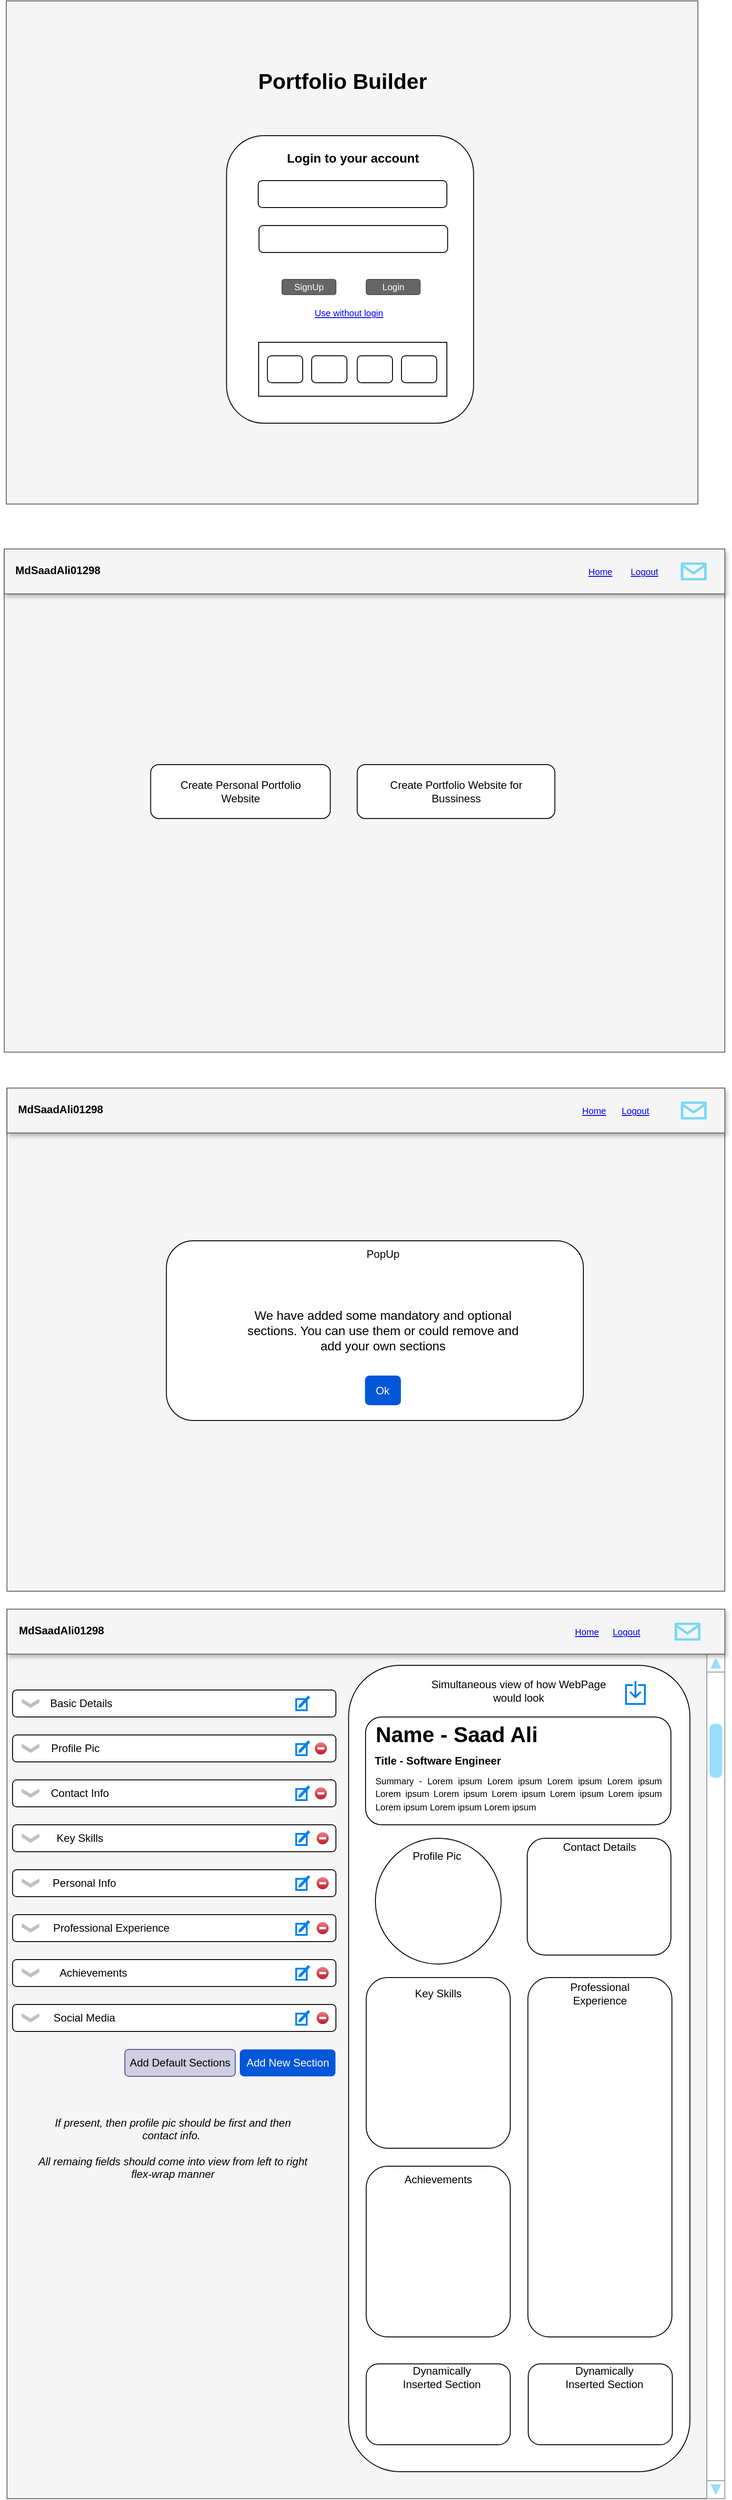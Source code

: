 <mxfile version="24.1.0" type="device">
  <diagram name="Page-1" id="J-xyRDpSQaDajEKg1XRO">
    <mxGraphModel dx="1235" dy="731" grid="1" gridSize="10" guides="1" tooltips="1" connect="1" arrows="1" fold="1" page="1" pageScale="1" pageWidth="850" pageHeight="1100" math="0" shadow="0">
      <root>
        <mxCell id="0" />
        <mxCell id="1" parent="0" />
        <mxCell id="PN313HlrkSRRM4UQ_ses-6" value="" style="rounded=0;whiteSpace=wrap;html=1;fillColor=#f5f5f5;fontColor=#333333;strokeColor=#666666;" parent="1" vertex="1">
          <mxGeometry x="40" y="80" width="770" height="560" as="geometry" />
        </mxCell>
        <mxCell id="Z22yu7aILcNTpMCR62UF-1" value="" style="rounded=1;whiteSpace=wrap;html=1;" parent="1" vertex="1">
          <mxGeometry x="285.26" y="230" width="275" height="320" as="geometry" />
        </mxCell>
        <mxCell id="Z22yu7aILcNTpMCR62UF-3" value="Portfolio Builder" style="text;strokeColor=none;fillColor=none;html=1;fontSize=24;fontStyle=1;verticalAlign=middle;align=center;" parent="1" vertex="1">
          <mxGeometry x="364.37" y="150" width="100" height="40" as="geometry" />
        </mxCell>
        <mxCell id="Z22yu7aILcNTpMCR62UF-4" value="" style="rounded=1;whiteSpace=wrap;html=1;" parent="1" vertex="1">
          <mxGeometry x="320.5" y="280" width="210" height="30" as="geometry" />
        </mxCell>
        <mxCell id="Z22yu7aILcNTpMCR62UF-5" value="" style="rounded=1;whiteSpace=wrap;html=1;" parent="1" vertex="1">
          <mxGeometry x="321.37" y="330" width="210" height="30" as="geometry" />
        </mxCell>
        <mxCell id="Z22yu7aILcNTpMCR62UF-6" value="" style="rounded=0;whiteSpace=wrap;html=1;" parent="1" vertex="1">
          <mxGeometry x="321" y="460" width="209.5" height="60" as="geometry" />
        </mxCell>
        <mxCell id="Z22yu7aILcNTpMCR62UF-7" value="Login" style="rounded=1;html=1;shadow=0;dashed=0;whiteSpace=wrap;fontSize=10;fillColor=#666666;align=center;strokeColor=#4D4D4D;fontColor=#ffffff;" parent="1" vertex="1">
          <mxGeometry x="440.75" y="390" width="60" height="16.88" as="geometry" />
        </mxCell>
        <mxCell id="PN313HlrkSRRM4UQ_ses-1" value="&lt;font style=&quot;font-size: 14px;&quot;&gt;&lt;b&gt;Login to your account&lt;/b&gt;&lt;/font&gt;" style="text;html=1;align=center;verticalAlign=middle;whiteSpace=wrap;rounded=0;" parent="1" vertex="1">
          <mxGeometry x="340.75" y="240" width="170" height="30" as="geometry" />
        </mxCell>
        <mxCell id="PN313HlrkSRRM4UQ_ses-2" value="" style="rounded=1;whiteSpace=wrap;html=1;" parent="1" vertex="1">
          <mxGeometry x="330.75" y="475" width="39.25" height="30" as="geometry" />
        </mxCell>
        <mxCell id="PN313HlrkSRRM4UQ_ses-3" value="" style="rounded=1;whiteSpace=wrap;html=1;" parent="1" vertex="1">
          <mxGeometry x="380" y="475" width="39.25" height="30" as="geometry" />
        </mxCell>
        <mxCell id="PN313HlrkSRRM4UQ_ses-4" value="" style="rounded=1;whiteSpace=wrap;html=1;" parent="1" vertex="1">
          <mxGeometry x="430.75" y="475" width="39.25" height="30" as="geometry" />
        </mxCell>
        <mxCell id="PN313HlrkSRRM4UQ_ses-5" value="" style="rounded=1;whiteSpace=wrap;html=1;" parent="1" vertex="1">
          <mxGeometry x="480" y="475" width="39.25" height="30" as="geometry" />
        </mxCell>
        <mxCell id="PN313HlrkSRRM4UQ_ses-7" value="" style="rounded=0;whiteSpace=wrap;html=1;fillColor=#f5f5f5;fontColor=#333333;strokeColor=#666666;" parent="1" vertex="1">
          <mxGeometry x="37.75" y="690" width="802.25" height="560" as="geometry" />
        </mxCell>
        <mxCell id="PN313HlrkSRRM4UQ_ses-13" value="" style="rounded=1;whiteSpace=wrap;html=1;" parent="1" vertex="1">
          <mxGeometry x="200.75" y="930" width="200" height="60" as="geometry" />
        </mxCell>
        <mxCell id="PN313HlrkSRRM4UQ_ses-14" value="" style="rounded=1;whiteSpace=wrap;html=1;" parent="1" vertex="1">
          <mxGeometry x="430.75" y="930" width="220" height="60" as="geometry" />
        </mxCell>
        <mxCell id="PN313HlrkSRRM4UQ_ses-15" value="Create Personal Portfolio Website" style="text;html=1;align=center;verticalAlign=middle;whiteSpace=wrap;rounded=0;" parent="1" vertex="1">
          <mxGeometry x="215.75" y="945" width="170" height="30" as="geometry" />
        </mxCell>
        <mxCell id="PN313HlrkSRRM4UQ_ses-16" value="Create Portfolio Website for Bussiness" style="text;html=1;align=center;verticalAlign=middle;whiteSpace=wrap;rounded=0;" parent="1" vertex="1">
          <mxGeometry x="455.75" y="945" width="170" height="30" as="geometry" />
        </mxCell>
        <mxCell id="PN313HlrkSRRM4UQ_ses-17" value="" style="rounded=0;whiteSpace=wrap;html=1;fillColor=#f5f5f5;fontColor=#333333;strokeColor=#666666;" parent="1" vertex="1">
          <mxGeometry x="40.75" y="1290" width="799.25" height="560" as="geometry" />
        </mxCell>
        <mxCell id="PN313HlrkSRRM4UQ_ses-19" value="" style="rounded=1;whiteSpace=wrap;html=1;" parent="1" vertex="1">
          <mxGeometry x="218.25" y="1460" width="464.25" height="200" as="geometry" />
        </mxCell>
        <mxCell id="PN313HlrkSRRM4UQ_ses-20" value="&lt;font style=&quot;font-size: 14px;&quot;&gt;We have added some mandatory and optional sections. You can use them or could remove and add your own sections&lt;/font&gt;" style="text;html=1;align=center;verticalAlign=middle;whiteSpace=wrap;rounded=0;" parent="1" vertex="1">
          <mxGeometry x="293.94" y="1530" width="330.87" height="60" as="geometry" />
        </mxCell>
        <mxCell id="PN313HlrkSRRM4UQ_ses-21" value="Ok" style="rounded=1;fillColor=#0057D8;strokeColor=none;html=1;whiteSpace=wrap;fontColor=#ffffff;align=center;verticalAlign=middle;fontStyle=0;fontSize=12;sketch=0;" parent="1" vertex="1">
          <mxGeometry x="439.38" y="1610" width="40" height="33" as="geometry" />
        </mxCell>
        <mxCell id="PN313HlrkSRRM4UQ_ses-23" value="" style="rounded=0;whiteSpace=wrap;html=1;fillColor=#f5f5f5;strokeColor=#666666;gradientDirection=east;glass=0;fontColor=#333333;" parent="1" vertex="1">
          <mxGeometry x="40.75" y="1870" width="799.25" height="990" as="geometry" />
        </mxCell>
        <mxCell id="PN313HlrkSRRM4UQ_ses-25" value="PopUp" style="text;html=1;align=center;verticalAlign=middle;whiteSpace=wrap;rounded=0;" parent="1" vertex="1">
          <mxGeometry x="430.75" y="1470" width="57.25" height="10" as="geometry" />
        </mxCell>
        <mxCell id="PN313HlrkSRRM4UQ_ses-26" value="" style="rounded=1;whiteSpace=wrap;html=1;" parent="1" vertex="1">
          <mxGeometry x="421.13" y="1932.5" width="380" height="897.5" as="geometry" />
        </mxCell>
        <mxCell id="PN313HlrkSRRM4UQ_ses-27" value="Simultaneous view of how WebPage would look" style="text;html=1;align=center;verticalAlign=middle;whiteSpace=wrap;rounded=0;" parent="1" vertex="1">
          <mxGeometry x="509.63" y="1945.5" width="200.75" height="30" as="geometry" />
        </mxCell>
        <mxCell id="PN313HlrkSRRM4UQ_ses-29" value="" style="rounded=1;whiteSpace=wrap;html=1;" parent="1" vertex="1">
          <mxGeometry x="47" y="2010" width="360" height="30" as="geometry" />
        </mxCell>
        <mxCell id="PN313HlrkSRRM4UQ_ses-30" value="" style="html=1;verticalLabelPosition=bottom;labelBackgroundColor=#ffffff;verticalAlign=top;shadow=0;dashed=0;strokeWidth=2;shape=mxgraph.ios7.misc.expand;fillColor=#c0c0c0;direction=west;" parent="1" vertex="1">
          <mxGeometry x="57" y="2020" width="20" height="10" as="geometry" />
        </mxCell>
        <mxCell id="PN313HlrkSRRM4UQ_ses-31" value="" style="html=1;verticalLabelPosition=bottom;align=center;labelBackgroundColor=#ffffff;verticalAlign=top;strokeWidth=2;strokeColor=#0080F0;shadow=0;dashed=0;shape=mxgraph.ios7.icons.compose;" parent="1" vertex="1">
          <mxGeometry x="362.75" y="2017.5" width="14.25" height="15" as="geometry" />
        </mxCell>
        <mxCell id="PN313HlrkSRRM4UQ_ses-38" value="Profile Pic&lt;span style=&quot;color: rgba(0, 0, 0, 0); font-family: monospace; font-size: 0px; text-align: start; text-wrap: nowrap;&quot;&gt;%3CmxGraphModel%3E%3Croot%3E%3CmxCell%20id%3D%220%22%2F%3E%3CmxCell%20id%3D%221%22%20parent%3D%220%22%2F%3E%3CmxCell%20id%3D%222%22%20value%3D%22%22%20style%3D%22rounded%3D1%3BwhiteSpace%3Dwrap%3Bhtml%3D1%3B%22%20vertex%3D%221%22%20parent%3D%221%22%3E%3CmxGeometry%20x%3D%2250%22%20y%3D%221940%22%20width%3D%22360%22%20height%3D%2230%22%20as%3D%22geometry%22%2F%3E%3C%2FmxCell%3E%3CmxCell%20id%3D%223%22%20value%3D%22%22%20style%3D%22html%3D1%3BverticalLabelPosition%3Dbottom%3BlabelBackgroundColor%3D%23ffffff%3BverticalAlign%3Dtop%3Bshadow%3D0%3Bdashed%3D0%3BstrokeWidth%3D2%3Bshape%3Dmxgraph.ios7.misc.expand%3BfillColor%3D%23c0c0c0%3Bdirection%3Dwest%3B%22%20vertex%3D%221%22%20parent%3D%221%22%3E%3CmxGeometry%20x%3D%2260%22%20y%3D%221950%22%20width%3D%2220%22%20height%3D%2210%22%20as%3D%22geometry%22%2F%3E%3C%2FmxCell%3E%3CmxCell%20id%3D%224%22%20value%3D%22%22%20style%3D%22html%3D1%3BverticalLabelPosition%3Dbottom%3Balign%3Dcenter%3BlabelBackgroundColor%3D%23ffffff%3BverticalAlign%3Dtop%3BstrokeWidth%3D2%3BstrokeColor%3D%230080F0%3Bshadow%3D0%3Bdashed%3D0%3Bshape%3Dmxgraph.ios7.icons.compose%3B%22%20vertex%3D%221%22%20parent%3D%221%22%3E%3CmxGeometry%20x%3D%22365.75%22%20y%3D%221947.5%22%20width%3D%2214.25%22%20height%3D%2215%22%20as%3D%22geometry%22%2F%3E%3C%2FmxCell%3E%3CmxCell%20id%3D%225%22%20value%3D%22%22%20style%3D%22verticalLabelPosition%3Dbottom%3BverticalAlign%3Dtop%3Bhtml%3D1%3Bshadow%3D0%3Bdashed%3D0%3BstrokeWidth%3D1%3Bshape%3Dmxgraph.ios.iDeleteIcon%3BfillColor%3D%23e8878E%3BfillColor2%3D%23BD1421%3BstrokeColor%3D%23ffffff%3Bsketch%3D0%3B%22%20vertex%3D%221%22%20parent%3D%221%22%3E%3CmxGeometry%20x%3D%22387.75%22%20y%3D%221947.5%22%20width%3D%2215%22%20height%3D%2215%22%20as%3D%22geometry%22%2F%3E%3C%2FmxCell%3E%3C%2Froot%3E%3C%2FmxGraphModel%3E&lt;/span&gt;" style="text;html=1;align=center;verticalAlign=middle;whiteSpace=wrap;rounded=0;" parent="1" vertex="1">
          <mxGeometry x="87" y="2010" width="60" height="30" as="geometry" />
        </mxCell>
        <mxCell id="PN313HlrkSRRM4UQ_ses-42" value="" style="rounded=1;whiteSpace=wrap;html=1;" parent="1" vertex="1">
          <mxGeometry x="47" y="2110" width="360" height="30" as="geometry" />
        </mxCell>
        <mxCell id="PN313HlrkSRRM4UQ_ses-43" value="" style="html=1;verticalLabelPosition=bottom;labelBackgroundColor=#ffffff;verticalAlign=top;shadow=0;dashed=0;strokeWidth=2;shape=mxgraph.ios7.misc.expand;fillColor=#c0c0c0;direction=west;" parent="1" vertex="1">
          <mxGeometry x="57" y="2120" width="20" height="10" as="geometry" />
        </mxCell>
        <mxCell id="PN313HlrkSRRM4UQ_ses-44" value="" style="html=1;verticalLabelPosition=bottom;align=center;labelBackgroundColor=#ffffff;verticalAlign=top;strokeWidth=2;strokeColor=#0080F0;shadow=0;dashed=0;shape=mxgraph.ios7.icons.compose;" parent="1" vertex="1">
          <mxGeometry x="362.75" y="2117.5" width="14.25" height="15" as="geometry" />
        </mxCell>
        <mxCell id="PN313HlrkSRRM4UQ_ses-45" value="" style="verticalLabelPosition=bottom;verticalAlign=top;html=1;shadow=0;dashed=0;strokeWidth=1;shape=mxgraph.ios.iDeleteIcon;fillColor=#e8878E;fillColor2=#BD1421;strokeColor=#ffffff;sketch=0;" parent="1" vertex="1">
          <mxGeometry x="384.75" y="2117.5" width="15" height="15" as="geometry" />
        </mxCell>
        <mxCell id="PN313HlrkSRRM4UQ_ses-46" value="Key Skills" style="text;html=1;align=center;verticalAlign=middle;whiteSpace=wrap;rounded=0;" parent="1" vertex="1">
          <mxGeometry x="87" y="2110" width="70" height="30" as="geometry" />
        </mxCell>
        <mxCell id="PN313HlrkSRRM4UQ_ses-47" value="" style="rounded=1;whiteSpace=wrap;html=1;" parent="1" vertex="1">
          <mxGeometry x="47" y="2160" width="360" height="30" as="geometry" />
        </mxCell>
        <mxCell id="PN313HlrkSRRM4UQ_ses-48" value="" style="html=1;verticalLabelPosition=bottom;labelBackgroundColor=#ffffff;verticalAlign=top;shadow=0;dashed=0;strokeWidth=2;shape=mxgraph.ios7.misc.expand;fillColor=#c0c0c0;direction=west;" parent="1" vertex="1">
          <mxGeometry x="57" y="2170" width="20" height="10" as="geometry" />
        </mxCell>
        <mxCell id="PN313HlrkSRRM4UQ_ses-49" value="" style="html=1;verticalLabelPosition=bottom;align=center;labelBackgroundColor=#ffffff;verticalAlign=top;strokeWidth=2;strokeColor=#0080F0;shadow=0;dashed=0;shape=mxgraph.ios7.icons.compose;" parent="1" vertex="1">
          <mxGeometry x="362.75" y="2167.5" width="14.25" height="15" as="geometry" />
        </mxCell>
        <mxCell id="PN313HlrkSRRM4UQ_ses-50" value="" style="verticalLabelPosition=bottom;verticalAlign=top;html=1;shadow=0;dashed=0;strokeWidth=1;shape=mxgraph.ios.iDeleteIcon;fillColor=#e8878E;fillColor2=#BD1421;strokeColor=#ffffff;sketch=0;" parent="1" vertex="1">
          <mxGeometry x="384.75" y="2167.5" width="15" height="15" as="geometry" />
        </mxCell>
        <mxCell id="PN313HlrkSRRM4UQ_ses-51" value="Personal Info" style="text;html=1;align=center;verticalAlign=middle;whiteSpace=wrap;rounded=0;" parent="1" vertex="1">
          <mxGeometry x="87" y="2160" width="80" height="30" as="geometry" />
        </mxCell>
        <mxCell id="PN313HlrkSRRM4UQ_ses-52" value="" style="rounded=1;whiteSpace=wrap;html=1;" parent="1" vertex="1">
          <mxGeometry x="47" y="2210" width="360" height="30" as="geometry" />
        </mxCell>
        <mxCell id="PN313HlrkSRRM4UQ_ses-53" value="" style="html=1;verticalLabelPosition=bottom;labelBackgroundColor=#ffffff;verticalAlign=top;shadow=0;dashed=0;strokeWidth=2;shape=mxgraph.ios7.misc.expand;fillColor=#c0c0c0;direction=west;" parent="1" vertex="1">
          <mxGeometry x="57" y="2220" width="20" height="10" as="geometry" />
        </mxCell>
        <mxCell id="PN313HlrkSRRM4UQ_ses-54" value="" style="html=1;verticalLabelPosition=bottom;align=center;labelBackgroundColor=#ffffff;verticalAlign=top;strokeWidth=2;strokeColor=#0080F0;shadow=0;dashed=0;shape=mxgraph.ios7.icons.compose;" parent="1" vertex="1">
          <mxGeometry x="362.75" y="2217.5" width="14.25" height="15" as="geometry" />
        </mxCell>
        <mxCell id="PN313HlrkSRRM4UQ_ses-55" value="" style="verticalLabelPosition=bottom;verticalAlign=top;html=1;shadow=0;dashed=0;strokeWidth=1;shape=mxgraph.ios.iDeleteIcon;fillColor=#e8878E;fillColor2=#BD1421;strokeColor=#ffffff;sketch=0;" parent="1" vertex="1">
          <mxGeometry x="384.75" y="2217.5" width="15" height="15" as="geometry" />
        </mxCell>
        <mxCell id="PN313HlrkSRRM4UQ_ses-56" value="Professional Experience" style="text;html=1;align=center;verticalAlign=middle;whiteSpace=wrap;rounded=0;" parent="1" vertex="1">
          <mxGeometry x="87" y="2210" width="140" height="30" as="geometry" />
        </mxCell>
        <mxCell id="PN313HlrkSRRM4UQ_ses-57" value="" style="rounded=1;whiteSpace=wrap;html=1;" parent="1" vertex="1">
          <mxGeometry x="47" y="2260" width="360" height="30" as="geometry" />
        </mxCell>
        <mxCell id="PN313HlrkSRRM4UQ_ses-58" value="" style="html=1;verticalLabelPosition=bottom;labelBackgroundColor=#ffffff;verticalAlign=top;shadow=0;dashed=0;strokeWidth=2;shape=mxgraph.ios7.misc.expand;fillColor=#c0c0c0;direction=west;" parent="1" vertex="1">
          <mxGeometry x="57" y="2270" width="20" height="10" as="geometry" />
        </mxCell>
        <mxCell id="PN313HlrkSRRM4UQ_ses-59" value="" style="html=1;verticalLabelPosition=bottom;align=center;labelBackgroundColor=#ffffff;verticalAlign=top;strokeWidth=2;strokeColor=#0080F0;shadow=0;dashed=0;shape=mxgraph.ios7.icons.compose;" parent="1" vertex="1">
          <mxGeometry x="362.75" y="2267.5" width="14.25" height="15" as="geometry" />
        </mxCell>
        <mxCell id="PN313HlrkSRRM4UQ_ses-60" value="" style="verticalLabelPosition=bottom;verticalAlign=top;html=1;shadow=0;dashed=0;strokeWidth=1;shape=mxgraph.ios.iDeleteIcon;fillColor=#e8878E;fillColor2=#BD1421;strokeColor=#ffffff;sketch=0;" parent="1" vertex="1">
          <mxGeometry x="384.75" y="2267.5" width="15" height="15" as="geometry" />
        </mxCell>
        <mxCell id="PN313HlrkSRRM4UQ_ses-61" value="Achievements" style="text;html=1;align=center;verticalAlign=middle;whiteSpace=wrap;rounded=0;" parent="1" vertex="1">
          <mxGeometry x="87" y="2260" width="100" height="30" as="geometry" />
        </mxCell>
        <mxCell id="PN313HlrkSRRM4UQ_ses-62" value="" style="rounded=1;whiteSpace=wrap;html=1;" parent="1" vertex="1">
          <mxGeometry x="47" y="2310" width="360" height="30" as="geometry" />
        </mxCell>
        <mxCell id="PN313HlrkSRRM4UQ_ses-63" value="" style="html=1;verticalLabelPosition=bottom;labelBackgroundColor=#ffffff;verticalAlign=top;shadow=0;dashed=0;strokeWidth=2;shape=mxgraph.ios7.misc.expand;fillColor=#c0c0c0;direction=west;" parent="1" vertex="1">
          <mxGeometry x="57" y="2320" width="20" height="10" as="geometry" />
        </mxCell>
        <mxCell id="PN313HlrkSRRM4UQ_ses-64" value="" style="html=1;verticalLabelPosition=bottom;align=center;labelBackgroundColor=#ffffff;verticalAlign=top;strokeWidth=2;strokeColor=#0080F0;shadow=0;dashed=0;shape=mxgraph.ios7.icons.compose;" parent="1" vertex="1">
          <mxGeometry x="362.75" y="2317.5" width="14.25" height="15" as="geometry" />
        </mxCell>
        <mxCell id="PN313HlrkSRRM4UQ_ses-65" value="" style="verticalLabelPosition=bottom;verticalAlign=top;html=1;shadow=0;dashed=0;strokeWidth=1;shape=mxgraph.ios.iDeleteIcon;fillColor=#e8878E;fillColor2=#BD1421;strokeColor=#ffffff;sketch=0;" parent="1" vertex="1">
          <mxGeometry x="384.75" y="2317.5" width="15" height="15" as="geometry" />
        </mxCell>
        <mxCell id="PN313HlrkSRRM4UQ_ses-66" value="Social Media" style="text;html=1;align=center;verticalAlign=middle;whiteSpace=wrap;rounded=0;" parent="1" vertex="1">
          <mxGeometry x="87" y="2310" width="80" height="30" as="geometry" />
        </mxCell>
        <mxCell id="PN313HlrkSRRM4UQ_ses-83" value="Add New Section" style="rounded=1;fillColor=#0057D8;strokeColor=none;html=1;whiteSpace=wrap;fontColor=#ffffff;align=center;verticalAlign=middle;fontStyle=0;fontSize=12;sketch=0;" parent="1" vertex="1">
          <mxGeometry x="300" y="2360" width="106.5" height="30" as="geometry" />
        </mxCell>
        <mxCell id="PN313HlrkSRRM4UQ_ses-138" value="" style="rounded=1;whiteSpace=wrap;html=1;" parent="1" vertex="1">
          <mxGeometry x="47" y="2060" width="360" height="30" as="geometry" />
        </mxCell>
        <mxCell id="PN313HlrkSRRM4UQ_ses-139" value="" style="html=1;verticalLabelPosition=bottom;labelBackgroundColor=#ffffff;verticalAlign=top;shadow=0;dashed=0;strokeWidth=2;shape=mxgraph.ios7.misc.expand;fillColor=#c0c0c0;direction=west;" parent="1" vertex="1">
          <mxGeometry x="57" y="2070" width="20" height="10" as="geometry" />
        </mxCell>
        <mxCell id="PN313HlrkSRRM4UQ_ses-140" value="" style="html=1;verticalLabelPosition=bottom;align=center;labelBackgroundColor=#ffffff;verticalAlign=top;strokeWidth=2;strokeColor=#0080F0;shadow=0;dashed=0;shape=mxgraph.ios7.icons.compose;" parent="1" vertex="1">
          <mxGeometry x="362.75" y="2067.5" width="14.25" height="15" as="geometry" />
        </mxCell>
        <mxCell id="PN313HlrkSRRM4UQ_ses-142" value="Contact Info" style="text;html=1;align=center;verticalAlign=middle;whiteSpace=wrap;rounded=0;" parent="1" vertex="1">
          <mxGeometry x="87" y="2060" width="70" height="30" as="geometry" />
        </mxCell>
        <mxCell id="FwZLdNQ_k8fnPElZsna6-2" value="" style="ellipse;whiteSpace=wrap;html=1;aspect=fixed;" parent="1" vertex="1">
          <mxGeometry x="450.94" y="2125" width="140" height="140" as="geometry" />
        </mxCell>
        <mxCell id="FwZLdNQ_k8fnPElZsna6-3" value="" style="rounded=1;whiteSpace=wrap;html=1;" parent="1" vertex="1">
          <mxGeometry x="620" y="2125" width="160" height="130" as="geometry" />
        </mxCell>
        <mxCell id="FwZLdNQ_k8fnPElZsna6-4" value="Contact Details" style="text;html=1;align=center;verticalAlign=middle;whiteSpace=wrap;rounded=0;" parent="1" vertex="1">
          <mxGeometry x="655.57" y="2120" width="88.87" height="30" as="geometry" />
        </mxCell>
        <mxCell id="FwZLdNQ_k8fnPElZsna6-7" value="" style="rounded=1;whiteSpace=wrap;html=1;" parent="1" vertex="1">
          <mxGeometry x="440.75" y="2280" width="160.38" height="190" as="geometry" />
        </mxCell>
        <mxCell id="FwZLdNQ_k8fnPElZsna6-8" value="" style="rounded=1;whiteSpace=wrap;html=1;" parent="1" vertex="1">
          <mxGeometry x="620.75" y="2280" width="160.38" height="400" as="geometry" />
        </mxCell>
        <mxCell id="FwZLdNQ_k8fnPElZsna6-9" value="" style="rounded=1;whiteSpace=wrap;html=1;" parent="1" vertex="1">
          <mxGeometry x="440.75" y="2490" width="160.38" height="190" as="geometry" />
        </mxCell>
        <mxCell id="FwZLdNQ_k8fnPElZsna6-11" value="Key Skills" style="text;html=1;align=center;verticalAlign=middle;whiteSpace=wrap;rounded=0;" parent="1" vertex="1">
          <mxGeometry x="490.94" y="2282.5" width="60" height="30" as="geometry" />
        </mxCell>
        <mxCell id="FwZLdNQ_k8fnPElZsna6-12" value="Professional Experience" style="text;html=1;align=center;verticalAlign=middle;whiteSpace=wrap;rounded=0;" parent="1" vertex="1">
          <mxGeometry x="636.23" y="2282.5" width="130.19" height="30" as="geometry" />
        </mxCell>
        <mxCell id="FwZLdNQ_k8fnPElZsna6-13" value="Achievements" style="text;html=1;align=center;verticalAlign=middle;whiteSpace=wrap;rounded=0;" parent="1" vertex="1">
          <mxGeometry x="490.94" y="2490" width="60" height="30" as="geometry" />
        </mxCell>
        <mxCell id="FwZLdNQ_k8fnPElZsna6-17" value="" style="rounded=1;whiteSpace=wrap;html=1;" parent="1" vertex="1">
          <mxGeometry x="440.75" y="2710" width="160.38" height="90" as="geometry" />
        </mxCell>
        <mxCell id="FwZLdNQ_k8fnPElZsna6-18" value="Dynamically Inserted Section" style="text;html=1;align=center;verticalAlign=middle;whiteSpace=wrap;rounded=0;" parent="1" vertex="1">
          <mxGeometry x="480" y="2710" width="90.19" height="30" as="geometry" />
        </mxCell>
        <mxCell id="FwZLdNQ_k8fnPElZsna6-20" value="" style="rounded=1;whiteSpace=wrap;html=1;" parent="1" vertex="1">
          <mxGeometry x="621.14" y="2710" width="160.38" height="90" as="geometry" />
        </mxCell>
        <mxCell id="FwZLdNQ_k8fnPElZsna6-21" value="Dynamically Inserted Section" style="text;html=1;align=center;verticalAlign=middle;whiteSpace=wrap;rounded=0;" parent="1" vertex="1">
          <mxGeometry x="660.81" y="2710" width="90.19" height="30" as="geometry" />
        </mxCell>
        <mxCell id="FwZLdNQ_k8fnPElZsna6-22" value="" style="verticalLabelPosition=bottom;verticalAlign=top;html=1;shadow=0;dashed=0;strokeWidth=1;shape=mxgraph.ios.iDeleteIcon;fillColor=#e8878E;fillColor2=#BD1421;strokeColor=#ffffff;sketch=0;" parent="1" vertex="1">
          <mxGeometry x="382.75" y="2017.5" width="15" height="15" as="geometry" />
        </mxCell>
        <mxCell id="FwZLdNQ_k8fnPElZsna6-25" value="" style="html=1;verticalLabelPosition=bottom;align=center;labelBackgroundColor=#ffffff;verticalAlign=top;strokeWidth=2;strokeColor=#0080F0;shadow=0;dashed=0;shape=mxgraph.ios7.icons.down;" parent="1" vertex="1">
          <mxGeometry x="730" y="1950" width="21" height="25.5" as="geometry" />
        </mxCell>
        <mxCell id="FwZLdNQ_k8fnPElZsna6-28" value="" style="rounded=1;whiteSpace=wrap;html=1;" parent="1" vertex="1">
          <mxGeometry x="440" y="1990" width="340" height="120" as="geometry" />
        </mxCell>
        <mxCell id="FwZLdNQ_k8fnPElZsna6-30" value="Name - Saad Ali" style="text;strokeColor=none;fillColor=none;html=1;fontSize=24;fontStyle=1;verticalAlign=middle;align=center;" parent="1" vertex="1">
          <mxGeometry x="490.94" y="1990" width="100" height="40" as="geometry" />
        </mxCell>
        <mxCell id="FwZLdNQ_k8fnPElZsna6-31" value="&lt;font style=&quot;font-size: 12px;&quot;&gt;Title - Software Engineer&lt;/font&gt;" style="text;strokeColor=none;fillColor=none;html=1;fontSize=24;fontStyle=1;verticalAlign=middle;align=center;" parent="1" vertex="1">
          <mxGeometry x="470" y="2015" width="100" height="40" as="geometry" />
        </mxCell>
        <mxCell id="FwZLdNQ_k8fnPElZsna6-32" value="&lt;div style=&quot;text-align: justify;&quot;&gt;&lt;span style=&quot;font-size: 10px; background-color: initial;&quot;&gt;Summary - Lorem ipsum Lorem ipsum Lorem ipsum Lorem ipsum Lorem ipsum Lorem ipsum Lorem ipsum Lorem ipsum Lorem ipsum Lorem ipsum Lorem ipsum Lorem ipsum&amp;nbsp;&lt;/span&gt;&lt;/div&gt;" style="text;html=1;align=left;verticalAlign=middle;whiteSpace=wrap;rounded=0;" parent="1" vertex="1">
          <mxGeometry x="449.32" y="2060" width="321.37" height="30" as="geometry" />
        </mxCell>
        <mxCell id="FwZLdNQ_k8fnPElZsna6-34" value="" style="rounded=1;whiteSpace=wrap;html=1;" parent="1" vertex="1">
          <mxGeometry x="47" y="1960" width="360" height="30" as="geometry" />
        </mxCell>
        <mxCell id="FwZLdNQ_k8fnPElZsna6-35" value="" style="html=1;verticalLabelPosition=bottom;labelBackgroundColor=#ffffff;verticalAlign=top;shadow=0;dashed=0;strokeWidth=2;shape=mxgraph.ios7.misc.expand;fillColor=#c0c0c0;direction=west;" parent="1" vertex="1">
          <mxGeometry x="57" y="1970" width="20" height="10" as="geometry" />
        </mxCell>
        <mxCell id="FwZLdNQ_k8fnPElZsna6-36" value="" style="html=1;verticalLabelPosition=bottom;align=center;labelBackgroundColor=#ffffff;verticalAlign=top;strokeWidth=2;strokeColor=#0080F0;shadow=0;dashed=0;shape=mxgraph.ios7.icons.compose;" parent="1" vertex="1">
          <mxGeometry x="362.75" y="1967.5" width="14.25" height="15" as="geometry" />
        </mxCell>
        <mxCell id="FwZLdNQ_k8fnPElZsna6-37" value="Basic Details" style="text;html=1;align=center;verticalAlign=middle;whiteSpace=wrap;rounded=0;" parent="1" vertex="1">
          <mxGeometry x="87" y="1960" width="73" height="30" as="geometry" />
        </mxCell>
        <mxCell id="FwZLdNQ_k8fnPElZsna6-39" value="Profile Pic" style="text;html=1;align=center;verticalAlign=middle;whiteSpace=wrap;rounded=0;" parent="1" vertex="1">
          <mxGeometry x="474.88" y="2130" width="88.87" height="30" as="geometry" />
        </mxCell>
        <mxCell id="FwZLdNQ_k8fnPElZsna6-40" value="" style="verticalLabelPosition=bottom;verticalAlign=top;html=1;shadow=0;dashed=0;strokeWidth=1;shape=mxgraph.ios.iDeleteIcon;fillColor=#e8878E;fillColor2=#BD1421;strokeColor=#ffffff;sketch=0;" parent="1" vertex="1">
          <mxGeometry x="382.75" y="2067.5" width="15" height="15" as="geometry" />
        </mxCell>
        <mxCell id="FwZLdNQ_k8fnPElZsna6-41" value="&lt;i&gt;If present, then profile pic should be first and then contact info.&amp;nbsp;&lt;/i&gt;&lt;div&gt;&lt;i&gt;&lt;br&gt;&lt;/i&gt;&lt;/div&gt;&lt;div&gt;&lt;i&gt;All remaing fields should come into view from left to right flex-wrap manner&lt;/i&gt;&lt;/div&gt;" style="text;html=1;align=center;verticalAlign=middle;whiteSpace=wrap;rounded=0;" parent="1" vertex="1">
          <mxGeometry x="74" y="2430" width="303" height="80" as="geometry" />
        </mxCell>
        <mxCell id="FwZLdNQ_k8fnPElZsna6-43" value="" style="verticalLabelPosition=bottom;shadow=0;dashed=0;align=center;html=1;verticalAlign=top;strokeWidth=1;shape=mxgraph.mockup.navigation.scrollBar;strokeColor=#999999;barPos=93.143;fillColor2=#99ddff;strokeColor2=none;direction=north;" parent="1" vertex="1">
          <mxGeometry x="820" y="1920" width="20" height="940" as="geometry" />
        </mxCell>
        <mxCell id="BPoilMelIqPJ_Th8vsea-1" value="Add Default Sections" style="rounded=1;fillColor=#d0cee2;strokeColor=#56517e;html=1;whiteSpace=wrap;align=center;verticalAlign=middle;fontStyle=0;fontSize=12;sketch=0;" parent="1" vertex="1">
          <mxGeometry x="172" y="2360" width="123" height="30" as="geometry" />
        </mxCell>
        <mxCell id="BPoilMelIqPJ_Th8vsea-3" value="" style="whiteSpace=wrap;html=1;shadow=1;dashed=0;fontSize=10;align=left;fillColor=#f5f5f5;strokeColor=#666666;fontColor=#333333;" parent="1" vertex="1">
          <mxGeometry x="37.75" y="690" width="802.25" height="50" as="geometry" />
        </mxCell>
        <mxCell id="BPoilMelIqPJ_Th8vsea-6" value="SignUp" style="rounded=1;html=1;shadow=0;dashed=0;whiteSpace=wrap;fontSize=10;fillColor=#666666;align=center;strokeColor=#4D4D4D;fontColor=#ffffff;" parent="1" vertex="1">
          <mxGeometry x="347" y="390" width="60" height="16.88" as="geometry" />
        </mxCell>
        <UserObject label="&lt;font style=&quot;font-size: 10px;&quot;&gt;Use without login&lt;/font&gt;" link="https://www.draw.io" id="BPoilMelIqPJ_Th8vsea-7">
          <mxCell style="text;html=1;strokeColor=none;fillColor=none;whiteSpace=wrap;align=center;verticalAlign=middle;fontColor=#0000EE;fontStyle=4;" parent="1" vertex="1">
            <mxGeometry x="371.03" y="406.88" width="100.68" height="40" as="geometry" />
          </mxCell>
        </UserObject>
        <mxCell id="BPoilMelIqPJ_Th8vsea-8" value="&lt;font style=&quot;font-size: 12px;&quot;&gt;MdSaadAli01298&lt;/font&gt;" style="text;strokeColor=none;fillColor=none;html=1;fontSize=24;fontStyle=1;verticalAlign=middle;align=center;" parent="1" vertex="1">
          <mxGeometry x="47.0" y="690" width="100" height="40" as="geometry" />
        </mxCell>
        <UserObject label="&lt;font style=&quot;font-size: 10px;&quot;&gt;Logout&lt;/font&gt;" link="https://www.draw.io" id="BPoilMelIqPJ_Th8vsea-9">
          <mxCell style="text;html=1;strokeColor=none;fillColor=none;whiteSpace=wrap;align=center;verticalAlign=middle;fontColor=#0000EE;fontStyle=4;" parent="1" vertex="1">
            <mxGeometry x="700.45" y="695" width="100.68" height="40" as="geometry" />
          </mxCell>
        </UserObject>
        <UserObject label="&lt;font style=&quot;font-size: 10px;&quot;&gt;Home&lt;/font&gt;" link="https://www.draw.io" id="BPoilMelIqPJ_Th8vsea-10">
          <mxCell style="text;html=1;strokeColor=none;fillColor=none;whiteSpace=wrap;align=center;verticalAlign=middle;fontColor=#0000EE;fontStyle=4;" parent="1" vertex="1">
            <mxGeometry x="650.99" y="695" width="100.68" height="40" as="geometry" />
          </mxCell>
        </UserObject>
        <mxCell id="BPoilMelIqPJ_Th8vsea-11" value="" style="verticalLabelPosition=bottom;html=1;verticalAlign=top;align=center;strokeColor=none;fillColor=#00BEF2;shape=mxgraph.azure.message;pointerEvents=1;" parent="1" vertex="1">
          <mxGeometry x="790.84" y="705" width="29.09" height="20" as="geometry" />
        </mxCell>
        <mxCell id="BPoilMelIqPJ_Th8vsea-14" value="" style="whiteSpace=wrap;html=1;shadow=1;dashed=0;fontSize=10;align=left;fillColor=#f5f5f5;strokeColor=#666666;fontColor=#333333;" parent="1" vertex="1">
          <mxGeometry x="40.75" y="1290" width="799.25" height="50" as="geometry" />
        </mxCell>
        <mxCell id="BPoilMelIqPJ_Th8vsea-15" value="&lt;font style=&quot;font-size: 12px;&quot;&gt;MdSaadAli01298&lt;/font&gt;" style="text;strokeColor=none;fillColor=none;html=1;fontSize=24;fontStyle=1;verticalAlign=middle;align=center;" parent="1" vertex="1">
          <mxGeometry x="50.0" y="1290" width="100" height="40" as="geometry" />
        </mxCell>
        <UserObject label="&lt;font style=&quot;font-size: 10px;&quot;&gt;Logout&lt;/font&gt;" link="https://www.draw.io" id="BPoilMelIqPJ_Th8vsea-16">
          <mxCell style="text;html=1;strokeColor=none;fillColor=none;whiteSpace=wrap;align=center;verticalAlign=middle;fontColor=#0000EE;fontStyle=4;" parent="1" vertex="1">
            <mxGeometry x="690.16" y="1295" width="100.68" height="40" as="geometry" />
          </mxCell>
        </UserObject>
        <UserObject label="&lt;font style=&quot;font-size: 10px;&quot;&gt;Home&lt;/font&gt;" link="https://www.draw.io" id="BPoilMelIqPJ_Th8vsea-17">
          <mxCell style="text;html=1;strokeColor=none;fillColor=none;whiteSpace=wrap;align=center;verticalAlign=middle;fontColor=#0000EE;fontStyle=4;" parent="1" vertex="1">
            <mxGeometry x="643.76" y="1295" width="100.68" height="40" as="geometry" />
          </mxCell>
        </UserObject>
        <mxCell id="BPoilMelIqPJ_Th8vsea-18" value="" style="verticalLabelPosition=bottom;html=1;verticalAlign=top;align=center;strokeColor=none;fillColor=#00BEF2;shape=mxgraph.azure.message;pointerEvents=1;" parent="1" vertex="1">
          <mxGeometry x="790.91" y="1305" width="29.09" height="20" as="geometry" />
        </mxCell>
        <mxCell id="BPoilMelIqPJ_Th8vsea-21" value="" style="whiteSpace=wrap;html=1;shadow=1;dashed=0;fontSize=10;align=left;fillColor=#f5f5f5;strokeColor=#666666;fontColor=#333333;" parent="1" vertex="1">
          <mxGeometry x="40.75" y="1870" width="799.25" height="50" as="geometry" />
        </mxCell>
        <mxCell id="BPoilMelIqPJ_Th8vsea-22" value="&lt;font style=&quot;font-size: 12px;&quot;&gt;MdSaadAli01298&lt;/font&gt;" style="text;strokeColor=none;fillColor=none;html=1;fontSize=24;fontStyle=1;verticalAlign=middle;align=center;" parent="1" vertex="1">
          <mxGeometry x="51.38" y="1870" width="100" height="40" as="geometry" />
        </mxCell>
        <UserObject label="&lt;font style=&quot;font-size: 10px;&quot;&gt;Logout&lt;/font&gt;" link="https://www.draw.io" id="BPoilMelIqPJ_Th8vsea-23">
          <mxCell style="text;html=1;strokeColor=none;fillColor=none;whiteSpace=wrap;align=center;verticalAlign=middle;fontColor=#0000EE;fontStyle=4;" parent="1" vertex="1">
            <mxGeometry x="680.45" y="1875" width="100.68" height="40" as="geometry" />
          </mxCell>
        </UserObject>
        <UserObject label="&lt;font style=&quot;font-size: 10px;&quot;&gt;Home&lt;/font&gt;" link="https://www.draw.io" id="BPoilMelIqPJ_Th8vsea-24">
          <mxCell style="text;html=1;strokeColor=none;fillColor=none;whiteSpace=wrap;align=center;verticalAlign=middle;fontColor=#0000EE;fontStyle=4;" parent="1" vertex="1">
            <mxGeometry x="636.23" y="1875" width="100.68" height="40" as="geometry" />
          </mxCell>
        </UserObject>
        <mxCell id="BPoilMelIqPJ_Th8vsea-25" value="" style="verticalLabelPosition=bottom;html=1;verticalAlign=top;align=center;strokeColor=none;fillColor=#00BEF2;shape=mxgraph.azure.message;pointerEvents=1;" parent="1" vertex="1">
          <mxGeometry x="783.91" y="1885" width="29.09" height="20" as="geometry" />
        </mxCell>
      </root>
    </mxGraphModel>
  </diagram>
</mxfile>
